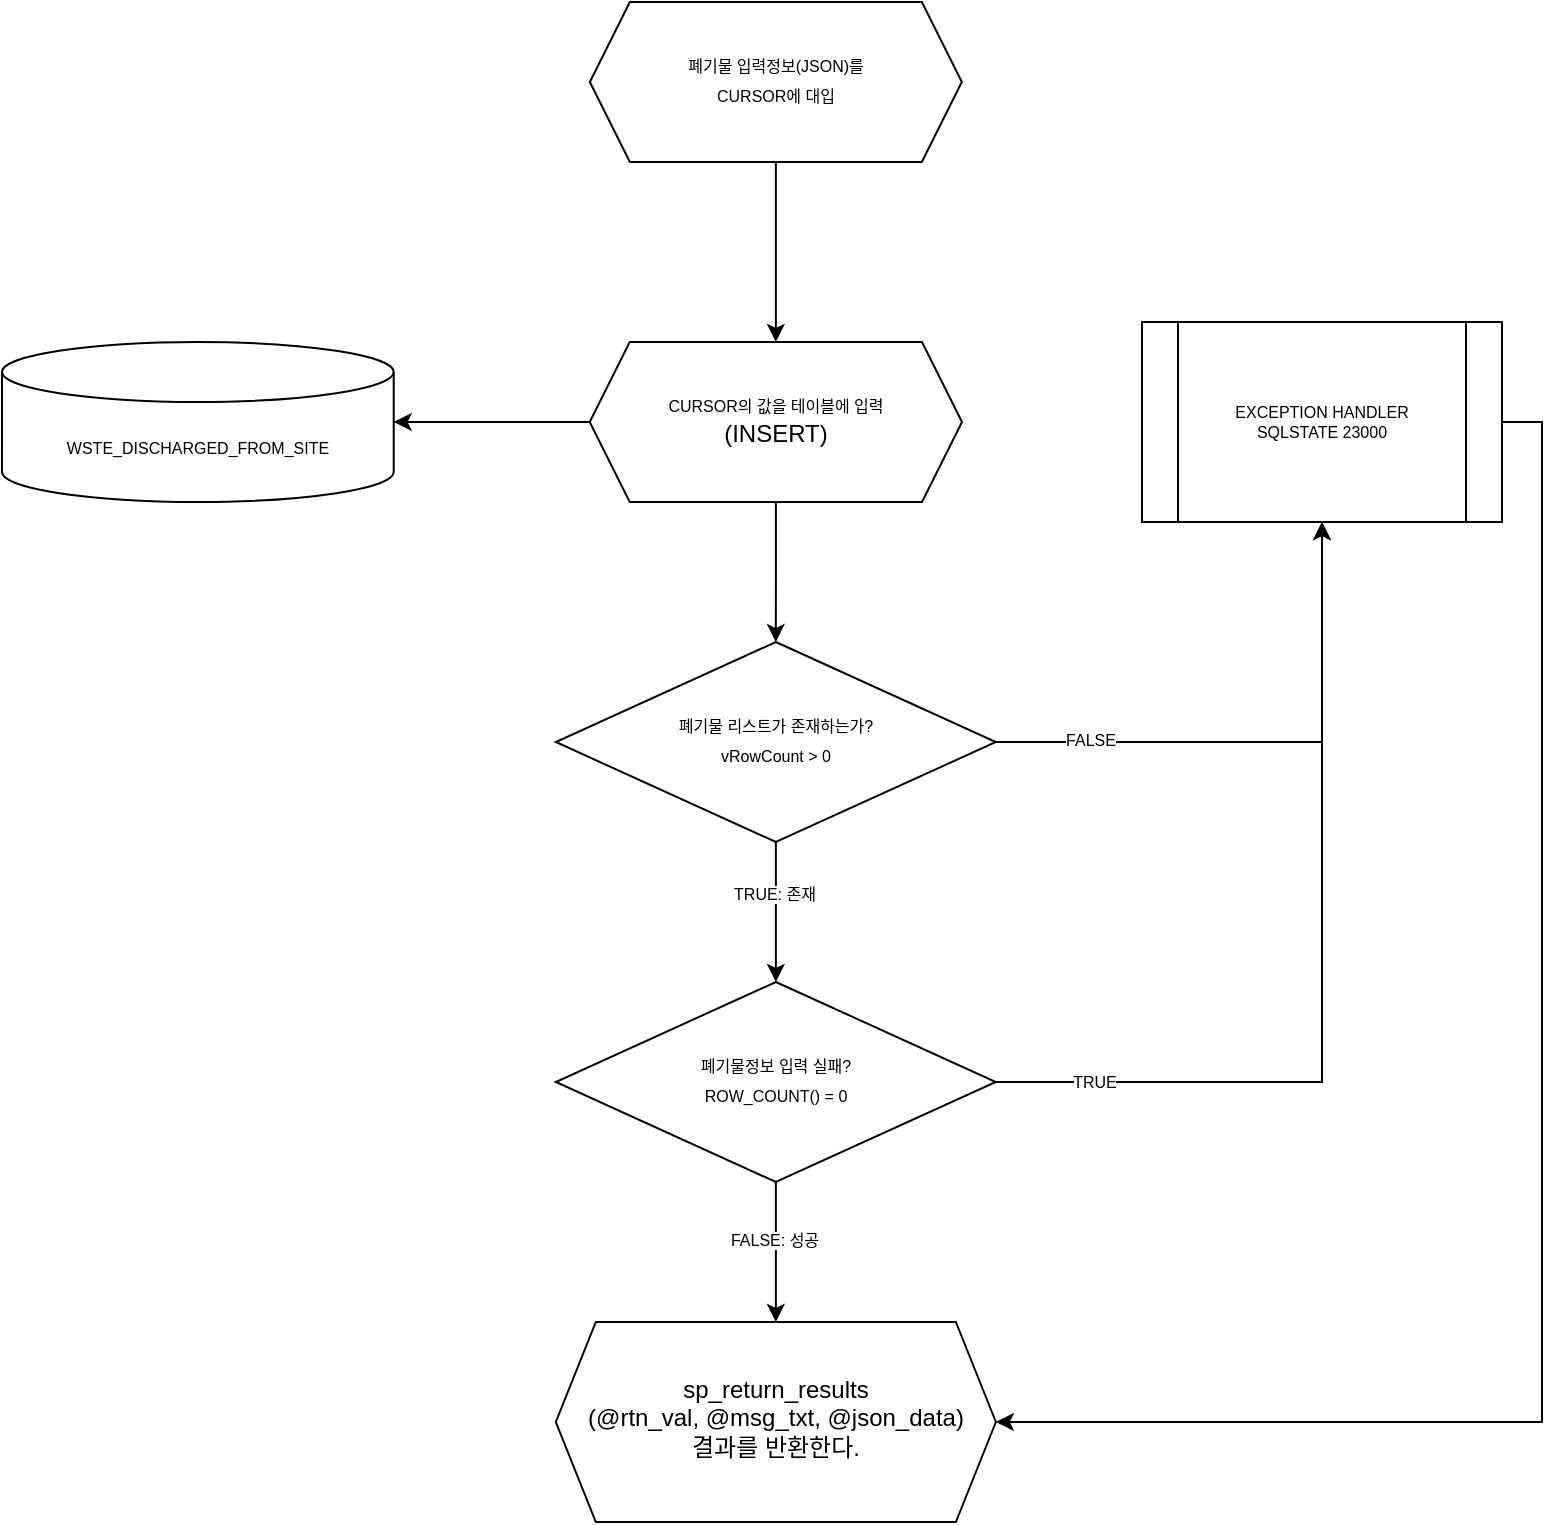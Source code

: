 <mxfile version="16.5.6" type="device"><diagram id="5-U5GQrKx4De8IffGInq" name="Page-1"><mxGraphModel dx="2432" dy="5275" grid="1" gridSize="10" guides="1" tooltips="1" connect="1" arrows="1" fold="1" page="1" pageScale="1" pageWidth="827" pageHeight="1169" math="0" shadow="0"><root><mxCell id="0"/><mxCell id="1" parent="0"/><mxCell id="DflL0X33gIR-mx3biRKd-4" value="&lt;span style=&quot;font-size: 8px&quot;&gt;폐기물 입력정보(JSON)를 &lt;br&gt;CURSOR에 대입&lt;/span&gt;" style="shape=hexagon;perimeter=hexagonPerimeter2;whiteSpace=wrap;html=1;fixedSize=1;shadow=0;strokeWidth=1;spacing=6;spacingTop=-4;" parent="1" vertex="1"><mxGeometry x="-496.07" y="-3470" width="186" height="80" as="geometry"/></mxCell><mxCell id="DflL0X33gIR-mx3biRKd-7" value="" style="edgeStyle=orthogonalEdgeStyle;rounded=0;orthogonalLoop=1;jettySize=auto;html=1;entryX=0.5;entryY=0;entryDx=0;entryDy=0;exitX=0.5;exitY=1;exitDx=0;exitDy=0;" parent="1" source="DflL0X33gIR-mx3biRKd-4" target="DflL0X33gIR-mx3biRKd-24" edge="1"><mxGeometry relative="1" as="geometry"><mxPoint x="-403.07" y="-3380" as="sourcePoint"/><mxPoint x="-370.07" y="-3320" as="targetPoint"/></mxGeometry></mxCell><mxCell id="DflL0X33gIR-mx3biRKd-26" value="" style="edgeStyle=orthogonalEdgeStyle;rounded=0;orthogonalLoop=1;jettySize=auto;html=1;" parent="1" source="DflL0X33gIR-mx3biRKd-24" target="DflL0X33gIR-mx3biRKd-25" edge="1"><mxGeometry relative="1" as="geometry"/></mxCell><mxCell id="DflL0X33gIR-mx3biRKd-107" style="edgeStyle=orthogonalEdgeStyle;rounded=0;orthogonalLoop=1;jettySize=auto;html=1;entryX=1;entryY=0.5;entryDx=0;entryDy=0;entryPerimeter=0;fontSize=8;" parent="1" source="DflL0X33gIR-mx3biRKd-24" target="DflL0X33gIR-mx3biRKd-106" edge="1"><mxGeometry relative="1" as="geometry"/></mxCell><mxCell id="DflL0X33gIR-mx3biRKd-24" value="&lt;span style=&quot;font-size: 8px&quot;&gt;CURSOR의 값을 테이블에 입력&lt;br&gt;&lt;/span&gt;(INSERT)" style="shape=hexagon;perimeter=hexagonPerimeter2;whiteSpace=wrap;html=1;fixedSize=1;shadow=0;strokeWidth=1;spacing=6;spacingTop=-4;" parent="1" vertex="1"><mxGeometry x="-496.14" y="-3300" width="186.14" height="80" as="geometry"/></mxCell><mxCell id="DflL0X33gIR-mx3biRKd-30" value="" style="edgeStyle=orthogonalEdgeStyle;rounded=0;orthogonalLoop=1;jettySize=auto;html=1;fontSize=8;entryX=0.5;entryY=0;entryDx=0;entryDy=0;" parent="1" source="DflL0X33gIR-mx3biRKd-25" target="DflL0X33gIR-mx3biRKd-108" edge="1"><mxGeometry relative="1" as="geometry"><mxPoint x="-370" y="-2990" as="targetPoint"/></mxGeometry></mxCell><mxCell id="DflL0X33gIR-mx3biRKd-31" value="TRUE: 존재" style="edgeLabel;html=1;align=center;verticalAlign=middle;resizable=0;points=[];fontSize=8;" parent="DflL0X33gIR-mx3biRKd-30" vertex="1" connectable="0"><mxGeometry x="-0.258" y="-1" relative="1" as="geometry"><mxPoint as="offset"/></mxGeometry></mxCell><mxCell id="DflL0X33gIR-mx3biRKd-110" style="edgeStyle=orthogonalEdgeStyle;rounded=0;orthogonalLoop=1;jettySize=auto;html=1;entryX=0.5;entryY=1;entryDx=0;entryDy=0;fontSize=8;" parent="1" source="DflL0X33gIR-mx3biRKd-25" target="DflL0X33gIR-mx3biRKd-109" edge="1"><mxGeometry relative="1" as="geometry"/></mxCell><mxCell id="DflL0X33gIR-mx3biRKd-113" value="FALSE" style="edgeLabel;html=1;align=center;verticalAlign=middle;resizable=0;points=[];fontSize=8;" parent="DflL0X33gIR-mx3biRKd-110" vertex="1" connectable="0"><mxGeometry x="-0.655" y="1" relative="1" as="geometry"><mxPoint as="offset"/></mxGeometry></mxCell><mxCell id="DflL0X33gIR-mx3biRKd-25" value="&lt;span style=&quot;font-size: 8px&quot;&gt;폐기물 리스트가 존재하는가?&lt;/span&gt;&lt;br&gt;&lt;span style=&quot;font-size: 8px&quot;&gt;vRowCount &amp;gt; 0&lt;/span&gt;" style="rhombus;whiteSpace=wrap;html=1;shadow=0;strokeWidth=1;spacing=6;spacingTop=-4;" parent="1" vertex="1"><mxGeometry x="-513.07" y="-3150" width="220" height="100" as="geometry"/></mxCell><mxCell id="DflL0X33gIR-mx3biRKd-106" value="&lt;span style=&quot;font-size: 8px&quot;&gt;WSTE_DISCHARGED_FROM_SITE&lt;/span&gt;" style="shape=cylinder3;whiteSpace=wrap;html=1;boundedLbl=1;backgroundOutline=1;size=15;fontSize=8;" parent="1" vertex="1"><mxGeometry x="-790" y="-3300" width="195.86" height="80" as="geometry"/></mxCell><mxCell id="DflL0X33gIR-mx3biRKd-112" style="edgeStyle=orthogonalEdgeStyle;rounded=0;orthogonalLoop=1;jettySize=auto;html=1;entryX=0.5;entryY=1;entryDx=0;entryDy=0;fontSize=8;" parent="1" source="DflL0X33gIR-mx3biRKd-108" target="DflL0X33gIR-mx3biRKd-109" edge="1"><mxGeometry relative="1" as="geometry"/></mxCell><mxCell id="DflL0X33gIR-mx3biRKd-114" value="TRUE" style="edgeLabel;html=1;align=center;verticalAlign=middle;resizable=0;points=[];fontSize=8;" parent="DflL0X33gIR-mx3biRKd-112" vertex="1" connectable="0"><mxGeometry x="-0.778" relative="1" as="geometry"><mxPoint as="offset"/></mxGeometry></mxCell><mxCell id="DflL0X33gIR-mx3biRKd-116" value="" style="edgeStyle=orthogonalEdgeStyle;rounded=0;orthogonalLoop=1;jettySize=auto;html=1;fontSize=8;" parent="1" source="DflL0X33gIR-mx3biRKd-108" target="DflL0X33gIR-mx3biRKd-115" edge="1"><mxGeometry relative="1" as="geometry"/></mxCell><mxCell id="DflL0X33gIR-mx3biRKd-117" value="FALSE: 성공" style="edgeLabel;html=1;align=center;verticalAlign=middle;resizable=0;points=[];fontSize=8;" parent="DflL0X33gIR-mx3biRKd-116" vertex="1" connectable="0"><mxGeometry x="-0.186" y="-1" relative="1" as="geometry"><mxPoint as="offset"/></mxGeometry></mxCell><mxCell id="DflL0X33gIR-mx3biRKd-108" value="&lt;font style=&quot;font-size: 8px&quot;&gt;폐기물정보 입력 실패?&lt;br&gt;ROW_COUNT() = 0&lt;/font&gt;" style="rhombus;whiteSpace=wrap;html=1;shadow=0;strokeWidth=1;spacing=6;spacingTop=-4;" parent="1" vertex="1"><mxGeometry x="-513.07" y="-2980" width="220" height="100" as="geometry"/></mxCell><mxCell id="DflL0X33gIR-mx3biRKd-118" style="edgeStyle=orthogonalEdgeStyle;rounded=0;orthogonalLoop=1;jettySize=auto;html=1;entryX=1;entryY=0.5;entryDx=0;entryDy=0;fontSize=8;" parent="1" source="DflL0X33gIR-mx3biRKd-109" target="DflL0X33gIR-mx3biRKd-115" edge="1"><mxGeometry relative="1" as="geometry"><Array as="points"><mxPoint x="-20" y="-3260"/><mxPoint x="-20" y="-2760"/></Array></mxGeometry></mxCell><mxCell id="DflL0X33gIR-mx3biRKd-109" value="EXCEPTION HANDLER&lt;br&gt;SQLSTATE 23000" style="shape=process;whiteSpace=wrap;html=1;backgroundOutline=1;fontSize=8;" parent="1" vertex="1"><mxGeometry x="-220" y="-3310" width="180" height="100" as="geometry"/></mxCell><mxCell id="DflL0X33gIR-mx3biRKd-115" value="sp_return_results&lt;br&gt;(@rtn_val, @msg_txt, @json_data)&lt;br&gt;결과를 반환한다." style="shape=hexagon;perimeter=hexagonPerimeter2;whiteSpace=wrap;html=1;fixedSize=1;shadow=0;strokeWidth=1;spacing=6;spacingTop=-4;" parent="1" vertex="1"><mxGeometry x="-513.07" y="-2810" width="220" height="100" as="geometry"/></mxCell></root></mxGraphModel></diagram></mxfile>